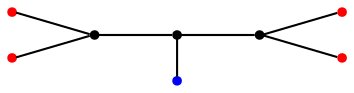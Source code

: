 graph diagram {
node [shape=point,color=black];
rankdir = LR;
subgraph subdiagram {
2 -- 1 -- 3;
}
{7,8} -- 2;
{rank=same;1 -- 4};
3 -- {6,5}
4 [color=blue];
5 [color=red];
6 [color=red];
7 [color=red];
8 [color=red];
}
